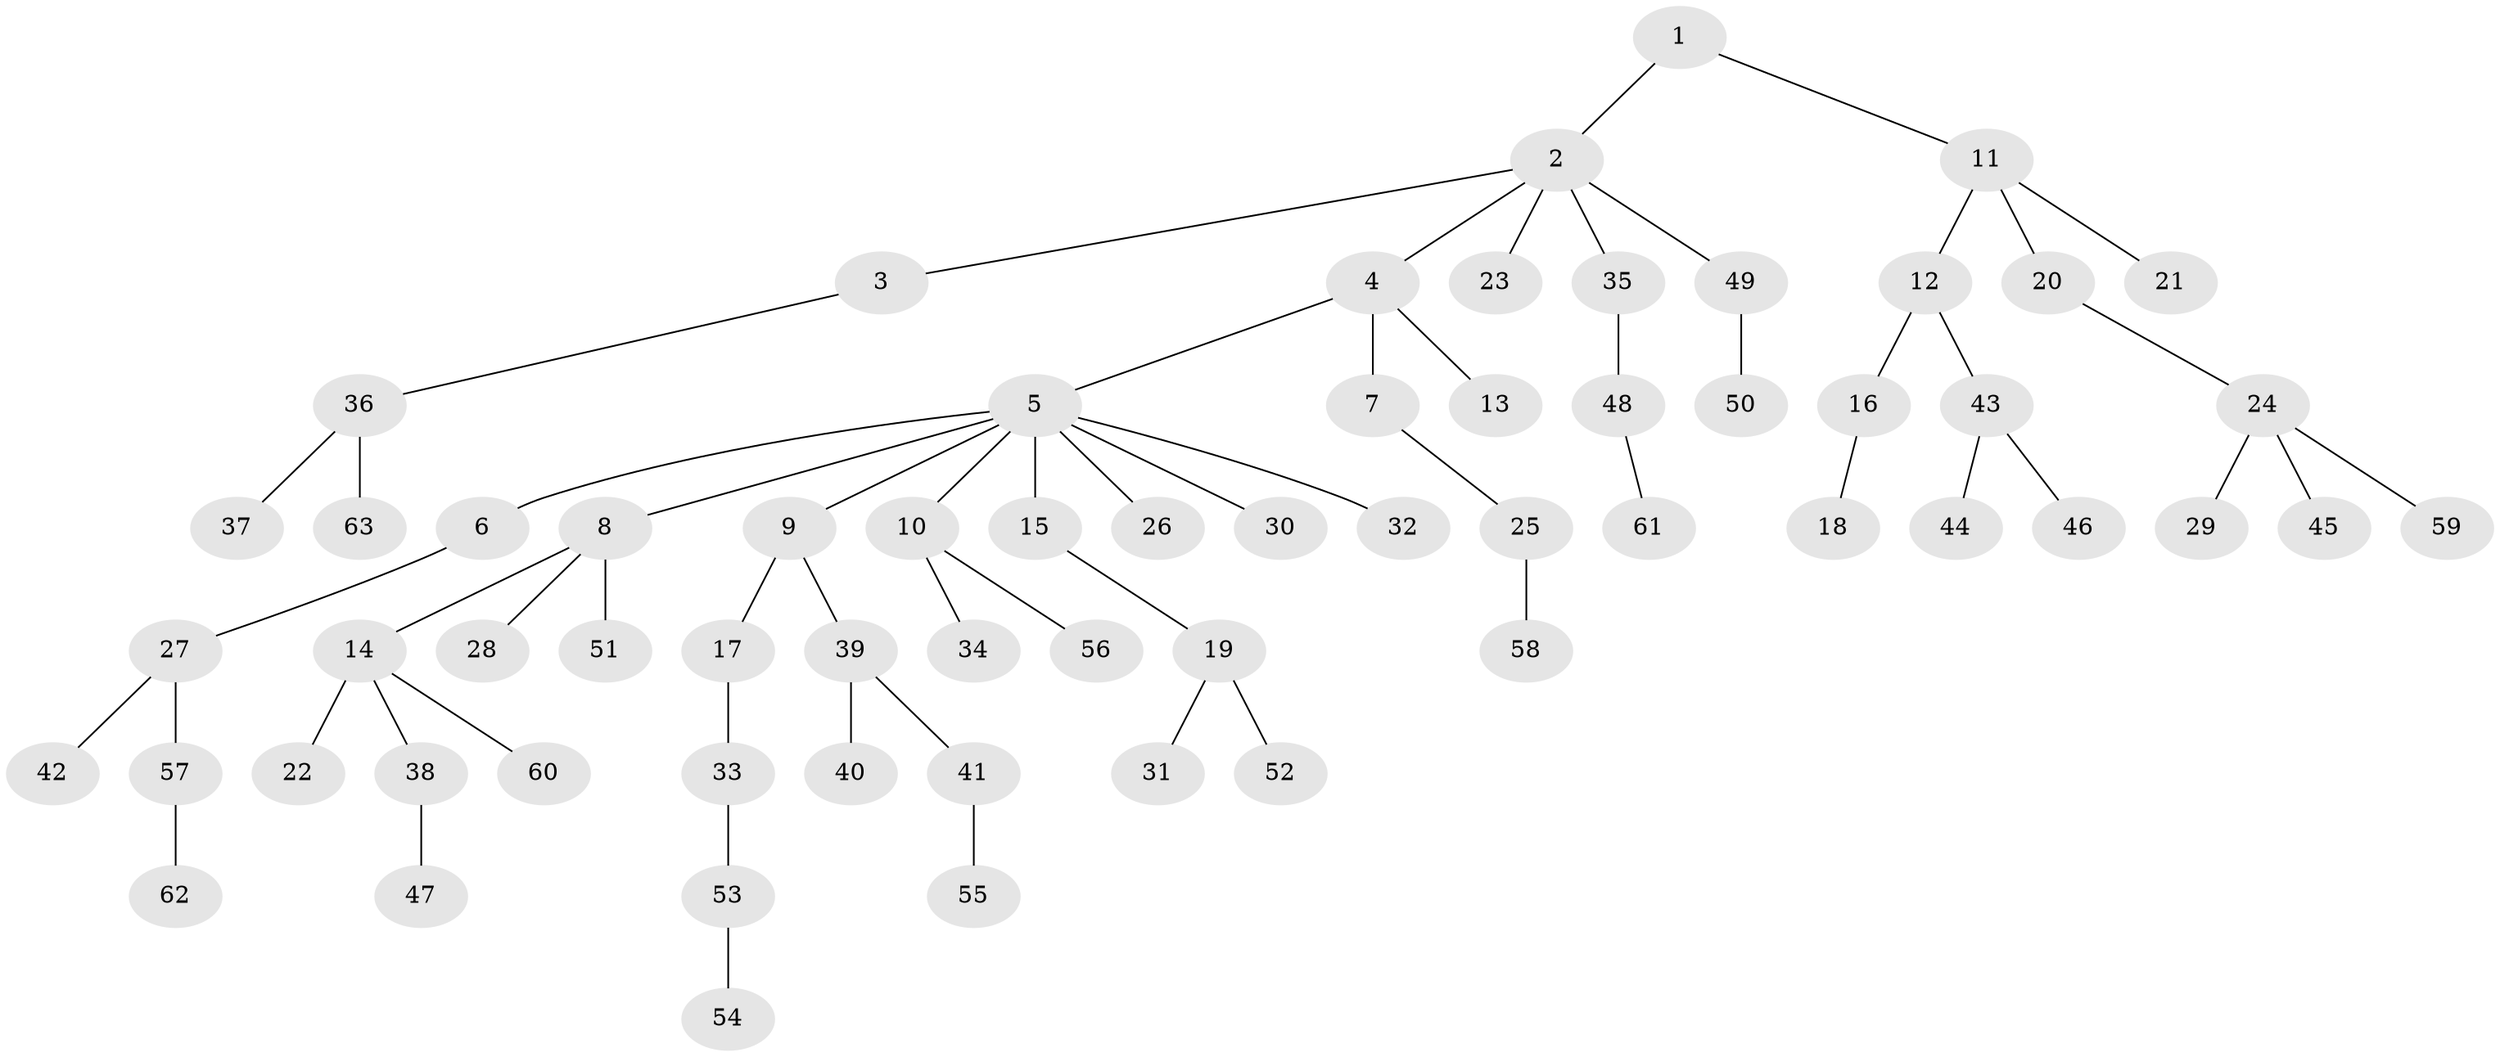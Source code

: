 // original degree distribution, {3: 0.14606741573033707, 7: 0.011235955056179775, 4: 0.056179775280898875, 10: 0.011235955056179775, 2: 0.25842696629213485, 5: 0.02247191011235955, 1: 0.4943820224719101}
// Generated by graph-tools (version 1.1) at 2025/51/03/04/25 22:51:37]
// undirected, 63 vertices, 62 edges
graph export_dot {
  node [color=gray90,style=filled];
  1;
  2;
  3;
  4;
  5;
  6;
  7;
  8;
  9;
  10;
  11;
  12;
  13;
  14;
  15;
  16;
  17;
  18;
  19;
  20;
  21;
  22;
  23;
  24;
  25;
  26;
  27;
  28;
  29;
  30;
  31;
  32;
  33;
  34;
  35;
  36;
  37;
  38;
  39;
  40;
  41;
  42;
  43;
  44;
  45;
  46;
  47;
  48;
  49;
  50;
  51;
  52;
  53;
  54;
  55;
  56;
  57;
  58;
  59;
  60;
  61;
  62;
  63;
  1 -- 2 [weight=1.0];
  1 -- 11 [weight=1.0];
  2 -- 3 [weight=1.0];
  2 -- 4 [weight=1.0];
  2 -- 23 [weight=1.0];
  2 -- 35 [weight=1.0];
  2 -- 49 [weight=1.0];
  3 -- 36 [weight=1.0];
  4 -- 5 [weight=1.0];
  4 -- 7 [weight=1.0];
  4 -- 13 [weight=1.0];
  5 -- 6 [weight=1.0];
  5 -- 8 [weight=1.0];
  5 -- 9 [weight=1.0];
  5 -- 10 [weight=1.0];
  5 -- 15 [weight=1.0];
  5 -- 26 [weight=1.0];
  5 -- 30 [weight=1.0];
  5 -- 32 [weight=1.0];
  6 -- 27 [weight=1.0];
  7 -- 25 [weight=1.0];
  8 -- 14 [weight=1.0];
  8 -- 28 [weight=1.0];
  8 -- 51 [weight=1.0];
  9 -- 17 [weight=1.0];
  9 -- 39 [weight=1.0];
  10 -- 34 [weight=1.0];
  10 -- 56 [weight=1.0];
  11 -- 12 [weight=1.0];
  11 -- 20 [weight=1.0];
  11 -- 21 [weight=1.0];
  12 -- 16 [weight=1.0];
  12 -- 43 [weight=1.0];
  14 -- 22 [weight=1.0];
  14 -- 38 [weight=1.0];
  14 -- 60 [weight=1.0];
  15 -- 19 [weight=1.0];
  16 -- 18 [weight=1.0];
  17 -- 33 [weight=1.0];
  19 -- 31 [weight=1.0];
  19 -- 52 [weight=1.0];
  20 -- 24 [weight=1.0];
  24 -- 29 [weight=1.0];
  24 -- 45 [weight=1.0];
  24 -- 59 [weight=1.0];
  25 -- 58 [weight=1.0];
  27 -- 42 [weight=1.0];
  27 -- 57 [weight=1.0];
  33 -- 53 [weight=1.0];
  35 -- 48 [weight=1.0];
  36 -- 37 [weight=1.0];
  36 -- 63 [weight=1.0];
  38 -- 47 [weight=1.0];
  39 -- 40 [weight=1.0];
  39 -- 41 [weight=1.0];
  41 -- 55 [weight=1.0];
  43 -- 44 [weight=1.0];
  43 -- 46 [weight=1.0];
  48 -- 61 [weight=1.0];
  49 -- 50 [weight=1.0];
  53 -- 54 [weight=1.0];
  57 -- 62 [weight=1.0];
}
